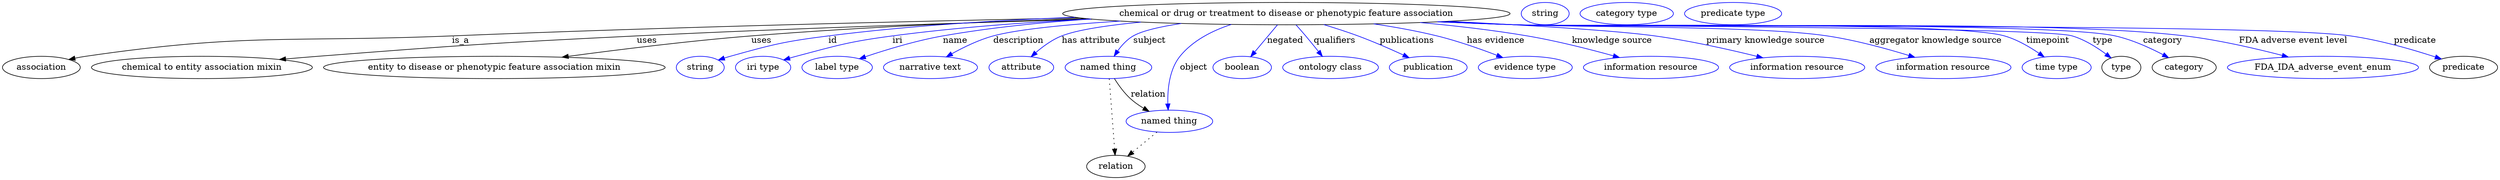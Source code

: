 digraph {
	graph [bb="0,0,4008,283"];
	node [label="\N"];
	"chemical or drug or treatment to disease or phenotypic feature association"	[height=0.5,
		label="chemical or drug or treatment to disease or phenotypic feature association",
		pos="2061.4,265",
		width=9.9838];
	association	[height=0.5,
		pos="62.394,178",
		width=1.7332];
	"chemical or drug or treatment to disease or phenotypic feature association" -> association	[label=is_a,
		lp="736.39,221.5",
		pos="e,106.71,190.75 1729.4,258.08 1458.4,252.59 1065.5,243.11 722.39,229 460.87,218.25 393.43,233.55 134.39,196 128.61,195.16 122.61,\
194.08 116.65,192.88"];
	"chemical to entity association mixin"	[height=0.5,
		pos="320.39,178",
		width=4.9287];
	"chemical or drug or treatment to disease or phenotypic feature association" -> "chemical to entity association mixin"	[label=uses,
		lp="1033.9,221.5",
		pos="e,445.34,190.81 1749.2,256.07 1541.7,250.18 1263.2,241.07 1017.4,229 790.53,217.86 733.85,213.62 507.39,196 490.62,194.69 473,193.22 \
455.57,191.71"];
	"entity to disease or phenotypic feature association mixin"	[height=0.5,
		pos="790.39,178",
		width=7.6188];
	"chemical or drug or treatment to disease or phenotypic feature association" -> "entity to disease or phenotypic feature association mixin"	[label=uses,
		lp="1217.9,221.5",
		pos="e,898.75,194.59 1739.2,257.02 1577.5,251.96 1378.9,243.39 1201.4,229 1102.5,220.99 990.83,207.08 908.85,195.97"];
	id	[color=blue,
		height=0.5,
		label=string,
		pos="1121.4,178",
		width=1.0652];
	"chemical or drug or treatment to disease or phenotypic feature association" -> id	[color=blue,
		label=id,
		lp="1336.4,221.5",
		pos="e,1150.4,189.98 1723.4,258.82 1599.1,254.03 1457.5,245.18 1329.4,229 1257.4,219.91 1239.3,215.5 1169.4,196 1166.3,195.13 1163.1,\
194.17 1159.9,193.15",
		style=solid];
	iri	[color=blue,
		height=0.5,
		label="iri type",
		pos="1222.4,178",
		width=1.2277];
	"chemical or drug or treatment to disease or phenotypic feature association" -> iri	[color=blue,
		label=iri,
		lp="1437.4,221.5",
		pos="e,1255.3,190.12 1747.1,256.25 1645.4,251.17 1532.3,242.79 1429.4,229 1360,219.7 1343,214.05 1275.4,196 1272,195.1 1268.6,194.12 \
1265.1,193.09",
		style=solid];
	name	[color=blue,
		height=0.5,
		label="label type",
		pos="1341.4,178",
		width=1.5707];
	"chemical or drug or treatment to disease or phenotypic feature association" -> name	[color=blue,
		label=name,
		lp="1530.4,221.5",
		pos="e,1377.1,192.11 1747.1,256.23 1669.3,250.96 1586.5,242.5 1510.4,229 1467.6,221.41 1420.3,206.86 1386.6,195.4",
		style=solid];
	description	[color=blue,
		height=0.5,
		label="narrative text",
		pos="1491.4,178",
		width=2.0943];
	"chemical or drug or treatment to disease or phenotypic feature association" -> description	[color=blue,
		label=description,
		lp="1631.9,221.5",
		pos="e,1516.6,195.07 1794.1,252.94 1711,247.57 1630.8,239.86 1591.4,229 1568.2,222.62 1544.1,210.72 1525.3,200.13",
		style=solid];
	"has attribute"	[color=blue,
		height=0.5,
		label=attribute,
		pos="1636.4,178",
		width=1.4443];
	"chemical or drug or treatment to disease or phenotypic feature association" -> "has attribute"	[color=blue,
		label="has attribute",
		lp="1748.4,221.5",
		pos="e,1652.1,195.25 1828.7,251.28 1775.1,246.09 1726.4,238.89 1701.4,229 1686,222.92 1671.2,212.06 1659.6,202.01",
		style=solid];
	subject	[color=blue,
		height=0.5,
		label="named thing",
		pos="1776.4,178",
		width=1.9318];
	"chemical or drug or treatment to disease or phenotypic feature association" -> subject	[color=blue,
		label=subject,
		lp="1842.4,221.5",
		pos="e,1785.6,196.23 1893.4,249.06 1860.3,244.01 1831.2,237.44 1816.4,229 1806.3,223.23 1797.8,213.83 1791.2,204.73",
		style=solid];
	object	[color=blue,
		height=0.5,
		label="named thing",
		pos="1874.4,91",
		width=1.9318];
	"chemical or drug or treatment to disease or phenotypic feature association" -> object	[color=blue,
		label=object,
		lp="1913.4,178",
		pos="e,1872.4,109.15 1973.8,247.53 1943.4,237.53 1911.9,221.54 1891.4,196 1874.1,174.44 1871.3,142.11 1871.9,119.23",
		style=solid];
	negated	[color=blue,
		height=0.5,
		label=boolean,
		pos="1991.4,178",
		width=1.2999];
	"chemical or drug or treatment to disease or phenotypic feature association" -> negated	[color=blue,
		label=negated,
		lp="2060.4,221.5",
		pos="e,2004.8,195.31 2047.2,246.8 2036.9,234.23 2022.7,217.01 2011.2,203.08",
		style=solid];
	qualifiers	[color=blue,
		height=0.5,
		label="ontology class",
		pos="2132.4,178",
		width=2.1304];
	"chemical or drug or treatment to disease or phenotypic feature association" -> qualifiers	[color=blue,
		label=qualifiers,
		lp="2139.9,221.5",
		pos="e,2119.7,195.93 2077.6,246.79 2082.8,241.2 2088.4,234.91 2093.4,229 2100.1,221.01 2107.3,212.07 2113.5,203.97",
		style=solid];
	publications	[color=blue,
		height=0.5,
		label=publication,
		pos="2289.4,178",
		width=1.7332];
	"chemical or drug or treatment to disease or phenotypic feature association" -> publications	[color=blue,
		label=publications,
		lp="2256.4,221.5",
		pos="e,2258.9,193.86 2122.4,247.18 2140.3,241.82 2159.8,235.57 2177.4,229 2201.8,219.91 2228.4,208.1 2249.6,198.24",
		style=solid];
	"has evidence"	[color=blue,
		height=0.5,
		label="evidence type",
		pos="2445.4,178",
		width=2.0943];
	"chemical or drug or treatment to disease or phenotypic feature association" -> "has evidence"	[color=blue,
		label="has evidence",
		lp="2398.9,221.5",
		pos="e,2409.5,193.96 2203,248.41 2236.5,243.41 2271.9,237.02 2304.4,229 2337,220.96 2372.5,208.31 2399.8,197.75",
		style=solid];
	"knowledge source"	[color=blue,
		height=0.5,
		label="information resource",
		pos="2647.4,178",
		width=3.015];
	"chemical or drug or treatment to disease or phenotypic feature association" -> "knowledge source"	[color=blue,
		label="knowledge source",
		lp="2585.9,221.5",
		pos="e,2597,194.07 2277.4,250.58 2333.6,245.44 2394,238.44 2449.4,229 2496.1,221.05 2547.9,207.79 2586.9,196.92",
		style=solid];
	"primary knowledge source"	[color=blue,
		height=0.5,
		label="information resource",
		pos="2882.4,178",
		width=3.015];
	"chemical or drug or treatment to disease or phenotypic feature association" -> "primary knowledge source"	[color=blue,
		label="primary knowledge source",
		lp="2832.4,221.5",
		pos="e,2827.5,193.57 2322.4,252.61 2450.8,246.19 2591.2,237.73 2654.4,229 2710.1,221.29 2772.4,207.24 2817.8,196",
		style=solid];
	"aggregator knowledge source"	[color=blue,
		height=0.5,
		label="information resource",
		pos="3117.4,178",
		width=3.015];
	"chemical or drug or treatment to disease or phenotypic feature association" -> "aggregator knowledge source"	[color=blue,
		label="aggregator knowledge source",
		lp="3105.9,221.5",
		pos="e,3071.8,194.38 2312.5,252.09 2351.9,250.32 2392.3,248.56 2430.4,247 2541.7,242.44 2821.2,245.57 2931.4,229 2976,222.3 3025.2,208.78 \
3061.8,197.5",
		style=solid];
	timepoint	[color=blue,
		height=0.5,
		label="time type",
		pos="3299.4,178",
		width=1.5346];
	"chemical or drug or treatment to disease or phenotypic feature association" -> timepoint	[color=blue,
		label=timepoint,
		lp="3285.4,221.5",
		pos="e,3279.7,194.97 2307.5,251.87 2348.5,250.07 2390.7,248.37 2430.4,247 2517.7,243.99 3132.5,253.35 3216.4,229 3236.1,223.28 3255.9,\
211.65 3271.2,201.04",
		style=solid];
	type	[height=0.5,
		pos="3403.4,178",
		width=0.86659];
	"chemical or drug or treatment to disease or phenotypic feature association" -> type	[color=blue,
		label=type,
		lp="3373.4,221.5",
		pos="e,3386.9,193.29 2306.5,251.82 2347.8,250.02 2390.3,248.33 2430.4,247 2480,245.36 3276.8,243.31 3324.4,229 3344.3,223.02 3364,210.54 \
3378.8,199.54",
		style=solid];
	category	[height=0.5,
		pos="3504.4,178",
		width=1.4263];
	"chemical or drug or treatment to disease or phenotypic feature association" -> category	[color=blue,
		label=category,
		lp="3469.9,221.5",
		pos="e,3479.4,193.8 2306,251.79 2347.5,249.99 2390.2,248.3 2430.4,247 2537.4,243.54 3289,252.45 3393.4,229 3420.5,222.91 3449.1,209.88 \
3470.4,198.64",
		style=solid];
	"FDA adverse event level"	[color=blue,
		height=0.5,
		label=FDA_IDA_adverse_event_enum,
		pos="3727.4,178",
		width=4.2607];
	"chemical or drug or treatment to disease or phenotypic feature association" -> "FDA adverse event level"	[color=blue,
		label="FDA adverse event level",
		lp="3679.9,221.5",
		pos="e,3671.8,194.84 2305.5,251.74 2347.2,249.94 2390,248.27 2430.4,247 2669.2,239.5 3268.2,257.4 3505.4,229 3558.8,222.6 3618.2,208.86 \
3662.1,197.4",
		style=solid];
	predicate	[height=0.5,
		pos="3953.4,178",
		width=1.5165];
	"chemical or drug or treatment to disease or phenotypic feature association" -> predicate	[color=blue,
		label=predicate,
		lp="3875.4,221.5",
		pos="e,3917.7,191.72 2304,251.69 2346.1,249.88 2389.5,248.22 2430.4,247 2579.3,242.57 3623.9,249.91 3771.4,229 3818.8,222.28 3871.5,206.92 \
3907.9,194.98",
		style=solid];
	subject -> object	[label=relation,
		lp="1840.4,134.5",
		pos="e,1841.7,107 1786.1,159.8 1792.6,149.42 1801.9,136.42 1812.4,127 1818.5,121.55 1825.6,116.58 1832.7,112.21"];
	relation	[height=0.5,
		pos="1788.4,18",
		width=1.2999];
	subject -> relation	[pos="e,1787.1,36.188 1777.7,159.79 1779.8,132.48 1783.8,78.994 1786.3,46.38",
		style=dotted];
	object -> relation	[pos="e,1807.3,34.647 1854.4,73.533 1842.8,63.922 1828,51.669 1815.3,41.213",
		style=dotted];
	association_type	[color=blue,
		height=0.5,
		label=string,
		pos="2477.4,265",
		width=1.0652];
	association_category	[color=blue,
		height=0.5,
		label="category type",
		pos="2608.4,265",
		width=2.0762];
	"chemical or drug or treatment to disease or phenotypic feature association_predicate"	[color=blue,
		height=0.5,
		label="predicate type",
		pos="2779.4,265",
		width=2.1665];
}
